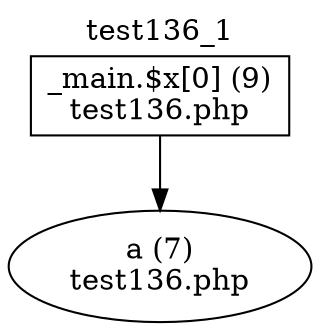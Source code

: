 digraph cfg {
  label="test136_1";
  labelloc=t;
  n1 [shape=box, label="_main.$x[0] (9)\ntest136.php"];
  n2 [shape=ellipse, label="a (7)\ntest136.php"];
  n1 -> n2;
}
